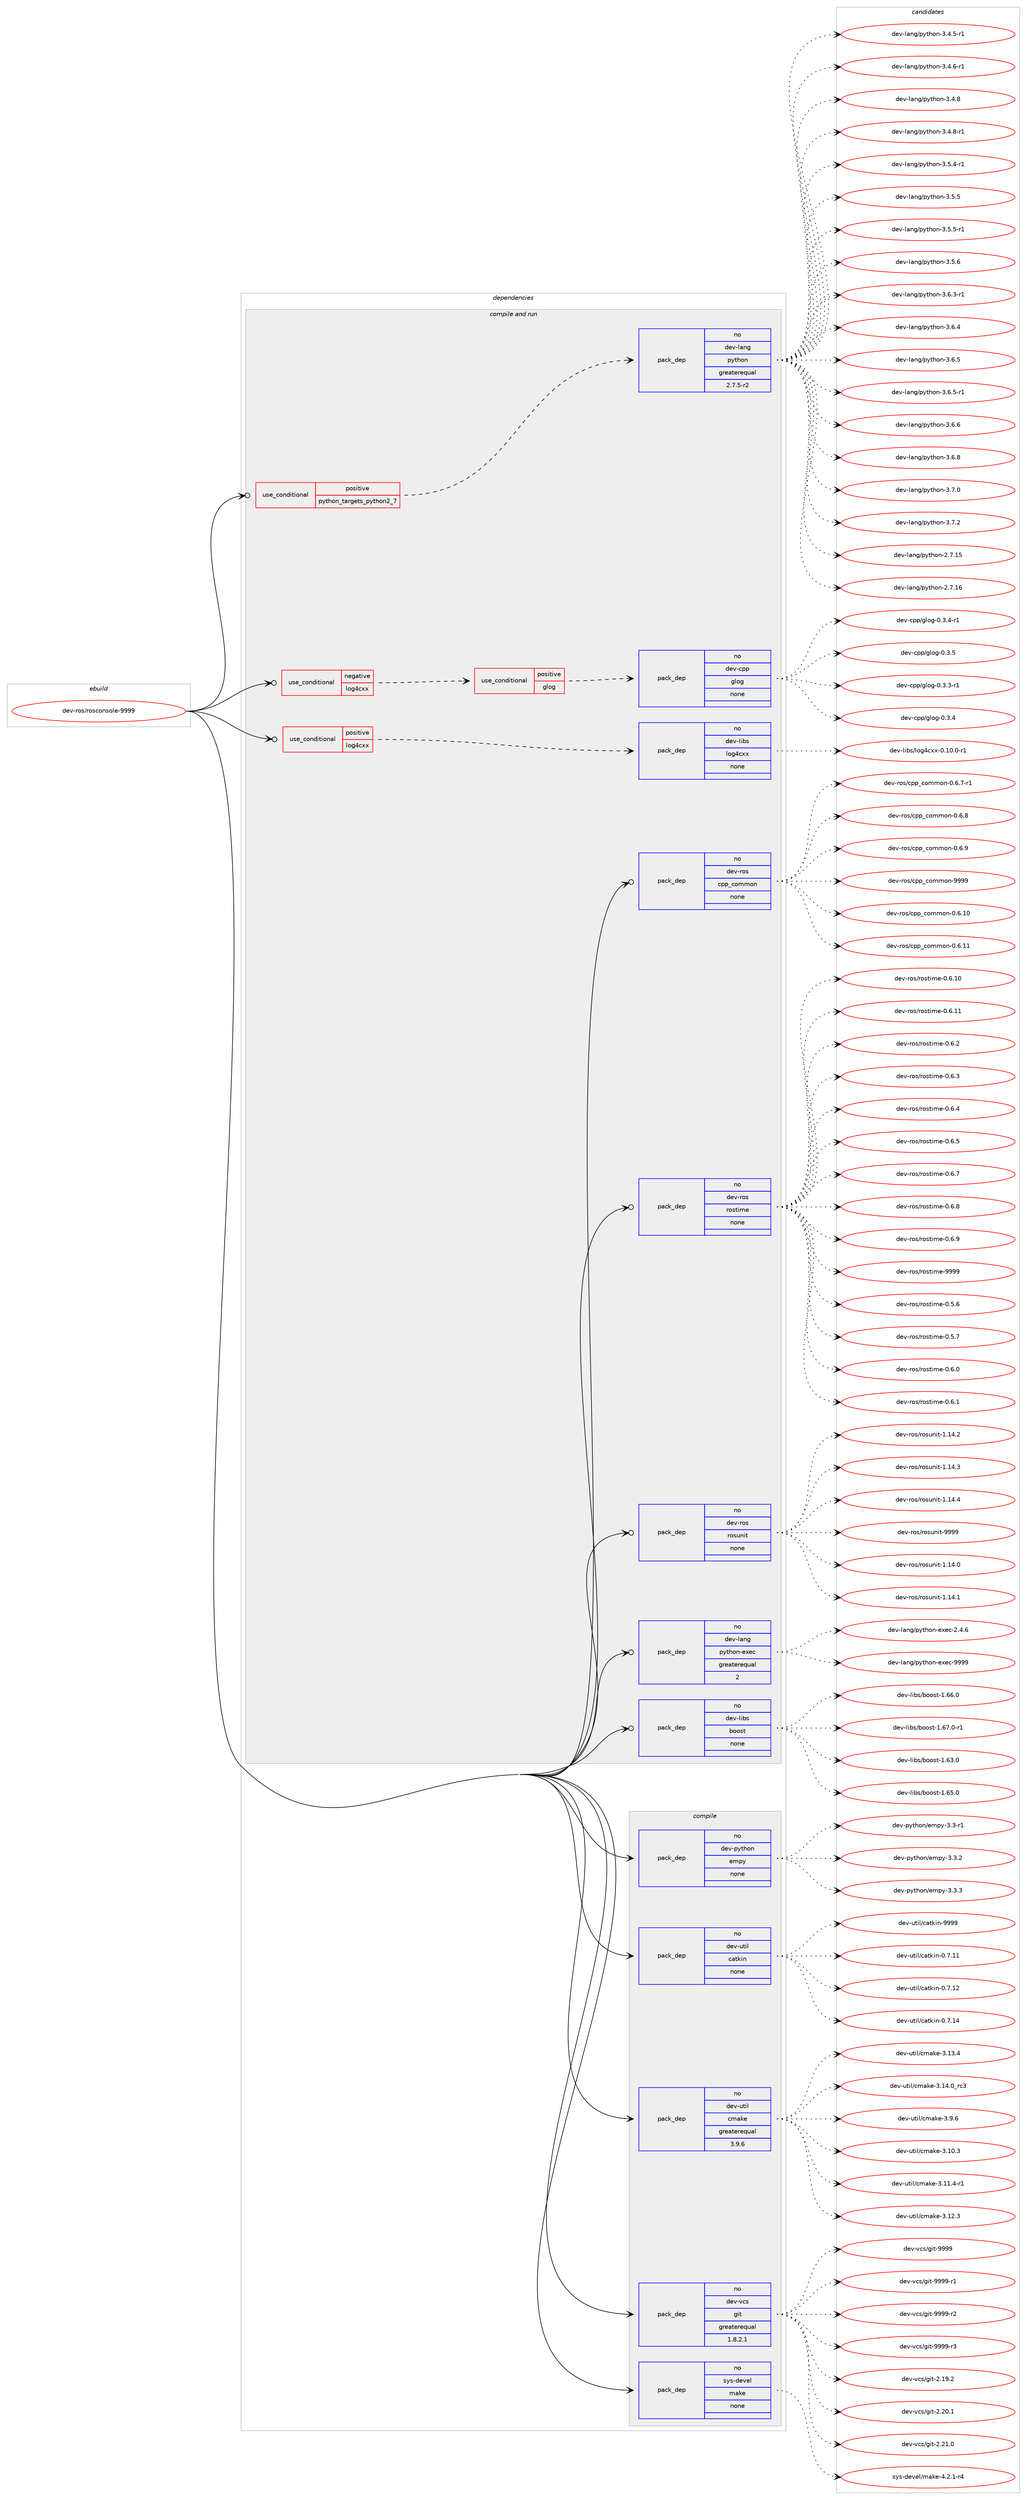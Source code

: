 digraph prolog {

# *************
# Graph options
# *************

newrank=true;
concentrate=true;
compound=true;
graph [rankdir=LR,fontname=Helvetica,fontsize=10,ranksep=1.5];#, ranksep=2.5, nodesep=0.2];
edge  [arrowhead=vee];
node  [fontname=Helvetica,fontsize=10];

# **********
# The ebuild
# **********

subgraph cluster_leftcol {
color=gray;
rank=same;
label=<<i>ebuild</i>>;
id [label="dev-ros/rosconsole-9999", color=red, width=4, href="../dev-ros/rosconsole-9999.svg"];
}

# ****************
# The dependencies
# ****************

subgraph cluster_midcol {
color=gray;
label=<<i>dependencies</i>>;
subgraph cluster_compile {
fillcolor="#eeeeee";
style=filled;
label=<<i>compile</i>>;
subgraph pack1051174 {
dependency1464303 [label=<<TABLE BORDER="0" CELLBORDER="1" CELLSPACING="0" CELLPADDING="4" WIDTH="220"><TR><TD ROWSPAN="6" CELLPADDING="30">pack_dep</TD></TR><TR><TD WIDTH="110">no</TD></TR><TR><TD>dev-python</TD></TR><TR><TD>empy</TD></TR><TR><TD>none</TD></TR><TR><TD></TD></TR></TABLE>>, shape=none, color=blue];
}
id:e -> dependency1464303:w [weight=20,style="solid",arrowhead="vee"];
subgraph pack1051175 {
dependency1464304 [label=<<TABLE BORDER="0" CELLBORDER="1" CELLSPACING="0" CELLPADDING="4" WIDTH="220"><TR><TD ROWSPAN="6" CELLPADDING="30">pack_dep</TD></TR><TR><TD WIDTH="110">no</TD></TR><TR><TD>dev-util</TD></TR><TR><TD>catkin</TD></TR><TR><TD>none</TD></TR><TR><TD></TD></TR></TABLE>>, shape=none, color=blue];
}
id:e -> dependency1464304:w [weight=20,style="solid",arrowhead="vee"];
subgraph pack1051176 {
dependency1464305 [label=<<TABLE BORDER="0" CELLBORDER="1" CELLSPACING="0" CELLPADDING="4" WIDTH="220"><TR><TD ROWSPAN="6" CELLPADDING="30">pack_dep</TD></TR><TR><TD WIDTH="110">no</TD></TR><TR><TD>dev-util</TD></TR><TR><TD>cmake</TD></TR><TR><TD>greaterequal</TD></TR><TR><TD>3.9.6</TD></TR></TABLE>>, shape=none, color=blue];
}
id:e -> dependency1464305:w [weight=20,style="solid",arrowhead="vee"];
subgraph pack1051177 {
dependency1464306 [label=<<TABLE BORDER="0" CELLBORDER="1" CELLSPACING="0" CELLPADDING="4" WIDTH="220"><TR><TD ROWSPAN="6" CELLPADDING="30">pack_dep</TD></TR><TR><TD WIDTH="110">no</TD></TR><TR><TD>dev-vcs</TD></TR><TR><TD>git</TD></TR><TR><TD>greaterequal</TD></TR><TR><TD>1.8.2.1</TD></TR></TABLE>>, shape=none, color=blue];
}
id:e -> dependency1464306:w [weight=20,style="solid",arrowhead="vee"];
subgraph pack1051178 {
dependency1464307 [label=<<TABLE BORDER="0" CELLBORDER="1" CELLSPACING="0" CELLPADDING="4" WIDTH="220"><TR><TD ROWSPAN="6" CELLPADDING="30">pack_dep</TD></TR><TR><TD WIDTH="110">no</TD></TR><TR><TD>sys-devel</TD></TR><TR><TD>make</TD></TR><TR><TD>none</TD></TR><TR><TD></TD></TR></TABLE>>, shape=none, color=blue];
}
id:e -> dependency1464307:w [weight=20,style="solid",arrowhead="vee"];
}
subgraph cluster_compileandrun {
fillcolor="#eeeeee";
style=filled;
label=<<i>compile and run</i>>;
subgraph cond389739 {
dependency1464308 [label=<<TABLE BORDER="0" CELLBORDER="1" CELLSPACING="0" CELLPADDING="4"><TR><TD ROWSPAN="3" CELLPADDING="10">use_conditional</TD></TR><TR><TD>negative</TD></TR><TR><TD>log4cxx</TD></TR></TABLE>>, shape=none, color=red];
subgraph cond389740 {
dependency1464309 [label=<<TABLE BORDER="0" CELLBORDER="1" CELLSPACING="0" CELLPADDING="4"><TR><TD ROWSPAN="3" CELLPADDING="10">use_conditional</TD></TR><TR><TD>positive</TD></TR><TR><TD>glog</TD></TR></TABLE>>, shape=none, color=red];
subgraph pack1051179 {
dependency1464310 [label=<<TABLE BORDER="0" CELLBORDER="1" CELLSPACING="0" CELLPADDING="4" WIDTH="220"><TR><TD ROWSPAN="6" CELLPADDING="30">pack_dep</TD></TR><TR><TD WIDTH="110">no</TD></TR><TR><TD>dev-cpp</TD></TR><TR><TD>glog</TD></TR><TR><TD>none</TD></TR><TR><TD></TD></TR></TABLE>>, shape=none, color=blue];
}
dependency1464309:e -> dependency1464310:w [weight=20,style="dashed",arrowhead="vee"];
}
dependency1464308:e -> dependency1464309:w [weight=20,style="dashed",arrowhead="vee"];
}
id:e -> dependency1464308:w [weight=20,style="solid",arrowhead="odotvee"];
subgraph cond389741 {
dependency1464311 [label=<<TABLE BORDER="0" CELLBORDER="1" CELLSPACING="0" CELLPADDING="4"><TR><TD ROWSPAN="3" CELLPADDING="10">use_conditional</TD></TR><TR><TD>positive</TD></TR><TR><TD>log4cxx</TD></TR></TABLE>>, shape=none, color=red];
subgraph pack1051180 {
dependency1464312 [label=<<TABLE BORDER="0" CELLBORDER="1" CELLSPACING="0" CELLPADDING="4" WIDTH="220"><TR><TD ROWSPAN="6" CELLPADDING="30">pack_dep</TD></TR><TR><TD WIDTH="110">no</TD></TR><TR><TD>dev-libs</TD></TR><TR><TD>log4cxx</TD></TR><TR><TD>none</TD></TR><TR><TD></TD></TR></TABLE>>, shape=none, color=blue];
}
dependency1464311:e -> dependency1464312:w [weight=20,style="dashed",arrowhead="vee"];
}
id:e -> dependency1464311:w [weight=20,style="solid",arrowhead="odotvee"];
subgraph cond389742 {
dependency1464313 [label=<<TABLE BORDER="0" CELLBORDER="1" CELLSPACING="0" CELLPADDING="4"><TR><TD ROWSPAN="3" CELLPADDING="10">use_conditional</TD></TR><TR><TD>positive</TD></TR><TR><TD>python_targets_python2_7</TD></TR></TABLE>>, shape=none, color=red];
subgraph pack1051181 {
dependency1464314 [label=<<TABLE BORDER="0" CELLBORDER="1" CELLSPACING="0" CELLPADDING="4" WIDTH="220"><TR><TD ROWSPAN="6" CELLPADDING="30">pack_dep</TD></TR><TR><TD WIDTH="110">no</TD></TR><TR><TD>dev-lang</TD></TR><TR><TD>python</TD></TR><TR><TD>greaterequal</TD></TR><TR><TD>2.7.5-r2</TD></TR></TABLE>>, shape=none, color=blue];
}
dependency1464313:e -> dependency1464314:w [weight=20,style="dashed",arrowhead="vee"];
}
id:e -> dependency1464313:w [weight=20,style="solid",arrowhead="odotvee"];
subgraph pack1051182 {
dependency1464315 [label=<<TABLE BORDER="0" CELLBORDER="1" CELLSPACING="0" CELLPADDING="4" WIDTH="220"><TR><TD ROWSPAN="6" CELLPADDING="30">pack_dep</TD></TR><TR><TD WIDTH="110">no</TD></TR><TR><TD>dev-lang</TD></TR><TR><TD>python-exec</TD></TR><TR><TD>greaterequal</TD></TR><TR><TD>2</TD></TR></TABLE>>, shape=none, color=blue];
}
id:e -> dependency1464315:w [weight=20,style="solid",arrowhead="odotvee"];
subgraph pack1051183 {
dependency1464316 [label=<<TABLE BORDER="0" CELLBORDER="1" CELLSPACING="0" CELLPADDING="4" WIDTH="220"><TR><TD ROWSPAN="6" CELLPADDING="30">pack_dep</TD></TR><TR><TD WIDTH="110">no</TD></TR><TR><TD>dev-libs</TD></TR><TR><TD>boost</TD></TR><TR><TD>none</TD></TR><TR><TD></TD></TR></TABLE>>, shape=none, color=blue];
}
id:e -> dependency1464316:w [weight=20,style="solid",arrowhead="odotvee"];
subgraph pack1051184 {
dependency1464317 [label=<<TABLE BORDER="0" CELLBORDER="1" CELLSPACING="0" CELLPADDING="4" WIDTH="220"><TR><TD ROWSPAN="6" CELLPADDING="30">pack_dep</TD></TR><TR><TD WIDTH="110">no</TD></TR><TR><TD>dev-ros</TD></TR><TR><TD>cpp_common</TD></TR><TR><TD>none</TD></TR><TR><TD></TD></TR></TABLE>>, shape=none, color=blue];
}
id:e -> dependency1464317:w [weight=20,style="solid",arrowhead="odotvee"];
subgraph pack1051185 {
dependency1464318 [label=<<TABLE BORDER="0" CELLBORDER="1" CELLSPACING="0" CELLPADDING="4" WIDTH="220"><TR><TD ROWSPAN="6" CELLPADDING="30">pack_dep</TD></TR><TR><TD WIDTH="110">no</TD></TR><TR><TD>dev-ros</TD></TR><TR><TD>rostime</TD></TR><TR><TD>none</TD></TR><TR><TD></TD></TR></TABLE>>, shape=none, color=blue];
}
id:e -> dependency1464318:w [weight=20,style="solid",arrowhead="odotvee"];
subgraph pack1051186 {
dependency1464319 [label=<<TABLE BORDER="0" CELLBORDER="1" CELLSPACING="0" CELLPADDING="4" WIDTH="220"><TR><TD ROWSPAN="6" CELLPADDING="30">pack_dep</TD></TR><TR><TD WIDTH="110">no</TD></TR><TR><TD>dev-ros</TD></TR><TR><TD>rosunit</TD></TR><TR><TD>none</TD></TR><TR><TD></TD></TR></TABLE>>, shape=none, color=blue];
}
id:e -> dependency1464319:w [weight=20,style="solid",arrowhead="odotvee"];
}
subgraph cluster_run {
fillcolor="#eeeeee";
style=filled;
label=<<i>run</i>>;
}
}

# **************
# The candidates
# **************

subgraph cluster_choices {
rank=same;
color=gray;
label=<<i>candidates</i>>;

subgraph choice1051174 {
color=black;
nodesep=1;
choice1001011184511212111610411111047101109112121455146514511449 [label="dev-python/empy-3.3-r1", color=red, width=4,href="../dev-python/empy-3.3-r1.svg"];
choice1001011184511212111610411111047101109112121455146514650 [label="dev-python/empy-3.3.2", color=red, width=4,href="../dev-python/empy-3.3.2.svg"];
choice1001011184511212111610411111047101109112121455146514651 [label="dev-python/empy-3.3.3", color=red, width=4,href="../dev-python/empy-3.3.3.svg"];
dependency1464303:e -> choice1001011184511212111610411111047101109112121455146514511449:w [style=dotted,weight="100"];
dependency1464303:e -> choice1001011184511212111610411111047101109112121455146514650:w [style=dotted,weight="100"];
dependency1464303:e -> choice1001011184511212111610411111047101109112121455146514651:w [style=dotted,weight="100"];
}
subgraph choice1051175 {
color=black;
nodesep=1;
choice1001011184511711610510847999711610710511045484655464949 [label="dev-util/catkin-0.7.11", color=red, width=4,href="../dev-util/catkin-0.7.11.svg"];
choice1001011184511711610510847999711610710511045484655464950 [label="dev-util/catkin-0.7.12", color=red, width=4,href="../dev-util/catkin-0.7.12.svg"];
choice1001011184511711610510847999711610710511045484655464952 [label="dev-util/catkin-0.7.14", color=red, width=4,href="../dev-util/catkin-0.7.14.svg"];
choice100101118451171161051084799971161071051104557575757 [label="dev-util/catkin-9999", color=red, width=4,href="../dev-util/catkin-9999.svg"];
dependency1464304:e -> choice1001011184511711610510847999711610710511045484655464949:w [style=dotted,weight="100"];
dependency1464304:e -> choice1001011184511711610510847999711610710511045484655464950:w [style=dotted,weight="100"];
dependency1464304:e -> choice1001011184511711610510847999711610710511045484655464952:w [style=dotted,weight="100"];
dependency1464304:e -> choice100101118451171161051084799971161071051104557575757:w [style=dotted,weight="100"];
}
subgraph choice1051176 {
color=black;
nodesep=1;
choice1001011184511711610510847991099710710145514649484651 [label="dev-util/cmake-3.10.3", color=red, width=4,href="../dev-util/cmake-3.10.3.svg"];
choice10010111845117116105108479910997107101455146494946524511449 [label="dev-util/cmake-3.11.4-r1", color=red, width=4,href="../dev-util/cmake-3.11.4-r1.svg"];
choice1001011184511711610510847991099710710145514649504651 [label="dev-util/cmake-3.12.3", color=red, width=4,href="../dev-util/cmake-3.12.3.svg"];
choice1001011184511711610510847991099710710145514649514652 [label="dev-util/cmake-3.13.4", color=red, width=4,href="../dev-util/cmake-3.13.4.svg"];
choice1001011184511711610510847991099710710145514649524648951149951 [label="dev-util/cmake-3.14.0_rc3", color=red, width=4,href="../dev-util/cmake-3.14.0_rc3.svg"];
choice10010111845117116105108479910997107101455146574654 [label="dev-util/cmake-3.9.6", color=red, width=4,href="../dev-util/cmake-3.9.6.svg"];
dependency1464305:e -> choice1001011184511711610510847991099710710145514649484651:w [style=dotted,weight="100"];
dependency1464305:e -> choice10010111845117116105108479910997107101455146494946524511449:w [style=dotted,weight="100"];
dependency1464305:e -> choice1001011184511711610510847991099710710145514649504651:w [style=dotted,weight="100"];
dependency1464305:e -> choice1001011184511711610510847991099710710145514649514652:w [style=dotted,weight="100"];
dependency1464305:e -> choice1001011184511711610510847991099710710145514649524648951149951:w [style=dotted,weight="100"];
dependency1464305:e -> choice10010111845117116105108479910997107101455146574654:w [style=dotted,weight="100"];
}
subgraph choice1051177 {
color=black;
nodesep=1;
choice10010111845118991154710310511645504649574650 [label="dev-vcs/git-2.19.2", color=red, width=4,href="../dev-vcs/git-2.19.2.svg"];
choice10010111845118991154710310511645504650484649 [label="dev-vcs/git-2.20.1", color=red, width=4,href="../dev-vcs/git-2.20.1.svg"];
choice10010111845118991154710310511645504650494648 [label="dev-vcs/git-2.21.0", color=red, width=4,href="../dev-vcs/git-2.21.0.svg"];
choice1001011184511899115471031051164557575757 [label="dev-vcs/git-9999", color=red, width=4,href="../dev-vcs/git-9999.svg"];
choice10010111845118991154710310511645575757574511449 [label="dev-vcs/git-9999-r1", color=red, width=4,href="../dev-vcs/git-9999-r1.svg"];
choice10010111845118991154710310511645575757574511450 [label="dev-vcs/git-9999-r2", color=red, width=4,href="../dev-vcs/git-9999-r2.svg"];
choice10010111845118991154710310511645575757574511451 [label="dev-vcs/git-9999-r3", color=red, width=4,href="../dev-vcs/git-9999-r3.svg"];
dependency1464306:e -> choice10010111845118991154710310511645504649574650:w [style=dotted,weight="100"];
dependency1464306:e -> choice10010111845118991154710310511645504650484649:w [style=dotted,weight="100"];
dependency1464306:e -> choice10010111845118991154710310511645504650494648:w [style=dotted,weight="100"];
dependency1464306:e -> choice1001011184511899115471031051164557575757:w [style=dotted,weight="100"];
dependency1464306:e -> choice10010111845118991154710310511645575757574511449:w [style=dotted,weight="100"];
dependency1464306:e -> choice10010111845118991154710310511645575757574511450:w [style=dotted,weight="100"];
dependency1464306:e -> choice10010111845118991154710310511645575757574511451:w [style=dotted,weight="100"];
}
subgraph choice1051178 {
color=black;
nodesep=1;
choice1151211154510010111810110847109971071014552465046494511452 [label="sys-devel/make-4.2.1-r4", color=red, width=4,href="../sys-devel/make-4.2.1-r4.svg"];
dependency1464307:e -> choice1151211154510010111810110847109971071014552465046494511452:w [style=dotted,weight="100"];
}
subgraph choice1051179 {
color=black;
nodesep=1;
choice1001011184599112112471031081111034548465146514511449 [label="dev-cpp/glog-0.3.3-r1", color=red, width=4,href="../dev-cpp/glog-0.3.3-r1.svg"];
choice100101118459911211247103108111103454846514652 [label="dev-cpp/glog-0.3.4", color=red, width=4,href="../dev-cpp/glog-0.3.4.svg"];
choice1001011184599112112471031081111034548465146524511449 [label="dev-cpp/glog-0.3.4-r1", color=red, width=4,href="../dev-cpp/glog-0.3.4-r1.svg"];
choice100101118459911211247103108111103454846514653 [label="dev-cpp/glog-0.3.5", color=red, width=4,href="../dev-cpp/glog-0.3.5.svg"];
dependency1464310:e -> choice1001011184599112112471031081111034548465146514511449:w [style=dotted,weight="100"];
dependency1464310:e -> choice100101118459911211247103108111103454846514652:w [style=dotted,weight="100"];
dependency1464310:e -> choice1001011184599112112471031081111034548465146524511449:w [style=dotted,weight="100"];
dependency1464310:e -> choice100101118459911211247103108111103454846514653:w [style=dotted,weight="100"];
}
subgraph choice1051180 {
color=black;
nodesep=1;
choice1001011184510810598115471081111035299120120454846494846484511449 [label="dev-libs/log4cxx-0.10.0-r1", color=red, width=4,href="../dev-libs/log4cxx-0.10.0-r1.svg"];
dependency1464312:e -> choice1001011184510810598115471081111035299120120454846494846484511449:w [style=dotted,weight="100"];
}
subgraph choice1051181 {
color=black;
nodesep=1;
choice10010111845108971101034711212111610411111045504655464953 [label="dev-lang/python-2.7.15", color=red, width=4,href="../dev-lang/python-2.7.15.svg"];
choice10010111845108971101034711212111610411111045504655464954 [label="dev-lang/python-2.7.16", color=red, width=4,href="../dev-lang/python-2.7.16.svg"];
choice1001011184510897110103471121211161041111104551465246534511449 [label="dev-lang/python-3.4.5-r1", color=red, width=4,href="../dev-lang/python-3.4.5-r1.svg"];
choice1001011184510897110103471121211161041111104551465246544511449 [label="dev-lang/python-3.4.6-r1", color=red, width=4,href="../dev-lang/python-3.4.6-r1.svg"];
choice100101118451089711010347112121116104111110455146524656 [label="dev-lang/python-3.4.8", color=red, width=4,href="../dev-lang/python-3.4.8.svg"];
choice1001011184510897110103471121211161041111104551465246564511449 [label="dev-lang/python-3.4.8-r1", color=red, width=4,href="../dev-lang/python-3.4.8-r1.svg"];
choice1001011184510897110103471121211161041111104551465346524511449 [label="dev-lang/python-3.5.4-r1", color=red, width=4,href="../dev-lang/python-3.5.4-r1.svg"];
choice100101118451089711010347112121116104111110455146534653 [label="dev-lang/python-3.5.5", color=red, width=4,href="../dev-lang/python-3.5.5.svg"];
choice1001011184510897110103471121211161041111104551465346534511449 [label="dev-lang/python-3.5.5-r1", color=red, width=4,href="../dev-lang/python-3.5.5-r1.svg"];
choice100101118451089711010347112121116104111110455146534654 [label="dev-lang/python-3.5.6", color=red, width=4,href="../dev-lang/python-3.5.6.svg"];
choice1001011184510897110103471121211161041111104551465446514511449 [label="dev-lang/python-3.6.3-r1", color=red, width=4,href="../dev-lang/python-3.6.3-r1.svg"];
choice100101118451089711010347112121116104111110455146544652 [label="dev-lang/python-3.6.4", color=red, width=4,href="../dev-lang/python-3.6.4.svg"];
choice100101118451089711010347112121116104111110455146544653 [label="dev-lang/python-3.6.5", color=red, width=4,href="../dev-lang/python-3.6.5.svg"];
choice1001011184510897110103471121211161041111104551465446534511449 [label="dev-lang/python-3.6.5-r1", color=red, width=4,href="../dev-lang/python-3.6.5-r1.svg"];
choice100101118451089711010347112121116104111110455146544654 [label="dev-lang/python-3.6.6", color=red, width=4,href="../dev-lang/python-3.6.6.svg"];
choice100101118451089711010347112121116104111110455146544656 [label="dev-lang/python-3.6.8", color=red, width=4,href="../dev-lang/python-3.6.8.svg"];
choice100101118451089711010347112121116104111110455146554648 [label="dev-lang/python-3.7.0", color=red, width=4,href="../dev-lang/python-3.7.0.svg"];
choice100101118451089711010347112121116104111110455146554650 [label="dev-lang/python-3.7.2", color=red, width=4,href="../dev-lang/python-3.7.2.svg"];
dependency1464314:e -> choice10010111845108971101034711212111610411111045504655464953:w [style=dotted,weight="100"];
dependency1464314:e -> choice10010111845108971101034711212111610411111045504655464954:w [style=dotted,weight="100"];
dependency1464314:e -> choice1001011184510897110103471121211161041111104551465246534511449:w [style=dotted,weight="100"];
dependency1464314:e -> choice1001011184510897110103471121211161041111104551465246544511449:w [style=dotted,weight="100"];
dependency1464314:e -> choice100101118451089711010347112121116104111110455146524656:w [style=dotted,weight="100"];
dependency1464314:e -> choice1001011184510897110103471121211161041111104551465246564511449:w [style=dotted,weight="100"];
dependency1464314:e -> choice1001011184510897110103471121211161041111104551465346524511449:w [style=dotted,weight="100"];
dependency1464314:e -> choice100101118451089711010347112121116104111110455146534653:w [style=dotted,weight="100"];
dependency1464314:e -> choice1001011184510897110103471121211161041111104551465346534511449:w [style=dotted,weight="100"];
dependency1464314:e -> choice100101118451089711010347112121116104111110455146534654:w [style=dotted,weight="100"];
dependency1464314:e -> choice1001011184510897110103471121211161041111104551465446514511449:w [style=dotted,weight="100"];
dependency1464314:e -> choice100101118451089711010347112121116104111110455146544652:w [style=dotted,weight="100"];
dependency1464314:e -> choice100101118451089711010347112121116104111110455146544653:w [style=dotted,weight="100"];
dependency1464314:e -> choice1001011184510897110103471121211161041111104551465446534511449:w [style=dotted,weight="100"];
dependency1464314:e -> choice100101118451089711010347112121116104111110455146544654:w [style=dotted,weight="100"];
dependency1464314:e -> choice100101118451089711010347112121116104111110455146544656:w [style=dotted,weight="100"];
dependency1464314:e -> choice100101118451089711010347112121116104111110455146554648:w [style=dotted,weight="100"];
dependency1464314:e -> choice100101118451089711010347112121116104111110455146554650:w [style=dotted,weight="100"];
}
subgraph choice1051182 {
color=black;
nodesep=1;
choice1001011184510897110103471121211161041111104510112010199455046524654 [label="dev-lang/python-exec-2.4.6", color=red, width=4,href="../dev-lang/python-exec-2.4.6.svg"];
choice10010111845108971101034711212111610411111045101120101994557575757 [label="dev-lang/python-exec-9999", color=red, width=4,href="../dev-lang/python-exec-9999.svg"];
dependency1464315:e -> choice1001011184510897110103471121211161041111104510112010199455046524654:w [style=dotted,weight="100"];
dependency1464315:e -> choice10010111845108971101034711212111610411111045101120101994557575757:w [style=dotted,weight="100"];
}
subgraph choice1051183 {
color=black;
nodesep=1;
choice1001011184510810598115479811111111511645494654514648 [label="dev-libs/boost-1.63.0", color=red, width=4,href="../dev-libs/boost-1.63.0.svg"];
choice1001011184510810598115479811111111511645494654534648 [label="dev-libs/boost-1.65.0", color=red, width=4,href="../dev-libs/boost-1.65.0.svg"];
choice1001011184510810598115479811111111511645494654544648 [label="dev-libs/boost-1.66.0", color=red, width=4,href="../dev-libs/boost-1.66.0.svg"];
choice10010111845108105981154798111111115116454946545546484511449 [label="dev-libs/boost-1.67.0-r1", color=red, width=4,href="../dev-libs/boost-1.67.0-r1.svg"];
dependency1464316:e -> choice1001011184510810598115479811111111511645494654514648:w [style=dotted,weight="100"];
dependency1464316:e -> choice1001011184510810598115479811111111511645494654534648:w [style=dotted,weight="100"];
dependency1464316:e -> choice1001011184510810598115479811111111511645494654544648:w [style=dotted,weight="100"];
dependency1464316:e -> choice10010111845108105981154798111111115116454946545546484511449:w [style=dotted,weight="100"];
}
subgraph choice1051184 {
color=black;
nodesep=1;
choice100101118451141111154799112112959911110910911111045484654464948 [label="dev-ros/cpp_common-0.6.10", color=red, width=4,href="../dev-ros/cpp_common-0.6.10.svg"];
choice100101118451141111154799112112959911110910911111045484654464949 [label="dev-ros/cpp_common-0.6.11", color=red, width=4,href="../dev-ros/cpp_common-0.6.11.svg"];
choice10010111845114111115479911211295991111091091111104548465446554511449 [label="dev-ros/cpp_common-0.6.7-r1", color=red, width=4,href="../dev-ros/cpp_common-0.6.7-r1.svg"];
choice1001011184511411111547991121129599111109109111110454846544656 [label="dev-ros/cpp_common-0.6.8", color=red, width=4,href="../dev-ros/cpp_common-0.6.8.svg"];
choice1001011184511411111547991121129599111109109111110454846544657 [label="dev-ros/cpp_common-0.6.9", color=red, width=4,href="../dev-ros/cpp_common-0.6.9.svg"];
choice10010111845114111115479911211295991111091091111104557575757 [label="dev-ros/cpp_common-9999", color=red, width=4,href="../dev-ros/cpp_common-9999.svg"];
dependency1464317:e -> choice100101118451141111154799112112959911110910911111045484654464948:w [style=dotted,weight="100"];
dependency1464317:e -> choice100101118451141111154799112112959911110910911111045484654464949:w [style=dotted,weight="100"];
dependency1464317:e -> choice10010111845114111115479911211295991111091091111104548465446554511449:w [style=dotted,weight="100"];
dependency1464317:e -> choice1001011184511411111547991121129599111109109111110454846544656:w [style=dotted,weight="100"];
dependency1464317:e -> choice1001011184511411111547991121129599111109109111110454846544657:w [style=dotted,weight="100"];
dependency1464317:e -> choice10010111845114111115479911211295991111091091111104557575757:w [style=dotted,weight="100"];
}
subgraph choice1051185 {
color=black;
nodesep=1;
choice1001011184511411111547114111115116105109101454846534654 [label="dev-ros/rostime-0.5.6", color=red, width=4,href="../dev-ros/rostime-0.5.6.svg"];
choice1001011184511411111547114111115116105109101454846534655 [label="dev-ros/rostime-0.5.7", color=red, width=4,href="../dev-ros/rostime-0.5.7.svg"];
choice1001011184511411111547114111115116105109101454846544648 [label="dev-ros/rostime-0.6.0", color=red, width=4,href="../dev-ros/rostime-0.6.0.svg"];
choice1001011184511411111547114111115116105109101454846544649 [label="dev-ros/rostime-0.6.1", color=red, width=4,href="../dev-ros/rostime-0.6.1.svg"];
choice100101118451141111154711411111511610510910145484654464948 [label="dev-ros/rostime-0.6.10", color=red, width=4,href="../dev-ros/rostime-0.6.10.svg"];
choice100101118451141111154711411111511610510910145484654464949 [label="dev-ros/rostime-0.6.11", color=red, width=4,href="../dev-ros/rostime-0.6.11.svg"];
choice1001011184511411111547114111115116105109101454846544650 [label="dev-ros/rostime-0.6.2", color=red, width=4,href="../dev-ros/rostime-0.6.2.svg"];
choice1001011184511411111547114111115116105109101454846544651 [label="dev-ros/rostime-0.6.3", color=red, width=4,href="../dev-ros/rostime-0.6.3.svg"];
choice1001011184511411111547114111115116105109101454846544652 [label="dev-ros/rostime-0.6.4", color=red, width=4,href="../dev-ros/rostime-0.6.4.svg"];
choice1001011184511411111547114111115116105109101454846544653 [label="dev-ros/rostime-0.6.5", color=red, width=4,href="../dev-ros/rostime-0.6.5.svg"];
choice1001011184511411111547114111115116105109101454846544655 [label="dev-ros/rostime-0.6.7", color=red, width=4,href="../dev-ros/rostime-0.6.7.svg"];
choice1001011184511411111547114111115116105109101454846544656 [label="dev-ros/rostime-0.6.8", color=red, width=4,href="../dev-ros/rostime-0.6.8.svg"];
choice1001011184511411111547114111115116105109101454846544657 [label="dev-ros/rostime-0.6.9", color=red, width=4,href="../dev-ros/rostime-0.6.9.svg"];
choice10010111845114111115471141111151161051091014557575757 [label="dev-ros/rostime-9999", color=red, width=4,href="../dev-ros/rostime-9999.svg"];
dependency1464318:e -> choice1001011184511411111547114111115116105109101454846534654:w [style=dotted,weight="100"];
dependency1464318:e -> choice1001011184511411111547114111115116105109101454846534655:w [style=dotted,weight="100"];
dependency1464318:e -> choice1001011184511411111547114111115116105109101454846544648:w [style=dotted,weight="100"];
dependency1464318:e -> choice1001011184511411111547114111115116105109101454846544649:w [style=dotted,weight="100"];
dependency1464318:e -> choice100101118451141111154711411111511610510910145484654464948:w [style=dotted,weight="100"];
dependency1464318:e -> choice100101118451141111154711411111511610510910145484654464949:w [style=dotted,weight="100"];
dependency1464318:e -> choice1001011184511411111547114111115116105109101454846544650:w [style=dotted,weight="100"];
dependency1464318:e -> choice1001011184511411111547114111115116105109101454846544651:w [style=dotted,weight="100"];
dependency1464318:e -> choice1001011184511411111547114111115116105109101454846544652:w [style=dotted,weight="100"];
dependency1464318:e -> choice1001011184511411111547114111115116105109101454846544653:w [style=dotted,weight="100"];
dependency1464318:e -> choice1001011184511411111547114111115116105109101454846544655:w [style=dotted,weight="100"];
dependency1464318:e -> choice1001011184511411111547114111115116105109101454846544656:w [style=dotted,weight="100"];
dependency1464318:e -> choice1001011184511411111547114111115116105109101454846544657:w [style=dotted,weight="100"];
dependency1464318:e -> choice10010111845114111115471141111151161051091014557575757:w [style=dotted,weight="100"];
}
subgraph choice1051186 {
color=black;
nodesep=1;
choice100101118451141111154711411111511711010511645494649524648 [label="dev-ros/rosunit-1.14.0", color=red, width=4,href="../dev-ros/rosunit-1.14.0.svg"];
choice100101118451141111154711411111511711010511645494649524649 [label="dev-ros/rosunit-1.14.1", color=red, width=4,href="../dev-ros/rosunit-1.14.1.svg"];
choice100101118451141111154711411111511711010511645494649524650 [label="dev-ros/rosunit-1.14.2", color=red, width=4,href="../dev-ros/rosunit-1.14.2.svg"];
choice100101118451141111154711411111511711010511645494649524651 [label="dev-ros/rosunit-1.14.3", color=red, width=4,href="../dev-ros/rosunit-1.14.3.svg"];
choice100101118451141111154711411111511711010511645494649524652 [label="dev-ros/rosunit-1.14.4", color=red, width=4,href="../dev-ros/rosunit-1.14.4.svg"];
choice10010111845114111115471141111151171101051164557575757 [label="dev-ros/rosunit-9999", color=red, width=4,href="../dev-ros/rosunit-9999.svg"];
dependency1464319:e -> choice100101118451141111154711411111511711010511645494649524648:w [style=dotted,weight="100"];
dependency1464319:e -> choice100101118451141111154711411111511711010511645494649524649:w [style=dotted,weight="100"];
dependency1464319:e -> choice100101118451141111154711411111511711010511645494649524650:w [style=dotted,weight="100"];
dependency1464319:e -> choice100101118451141111154711411111511711010511645494649524651:w [style=dotted,weight="100"];
dependency1464319:e -> choice100101118451141111154711411111511711010511645494649524652:w [style=dotted,weight="100"];
dependency1464319:e -> choice10010111845114111115471141111151171101051164557575757:w [style=dotted,weight="100"];
}
}

}
